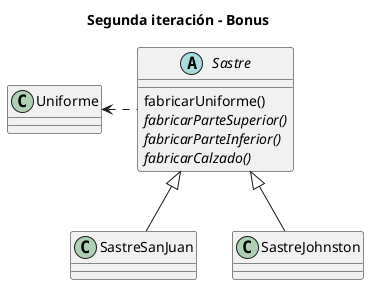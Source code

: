 @startuml
title Segunda iteración - Bonus

abstract class Sastre {
    fabricarUniforme()
    {abstract} fabricarParteSuperior()
    {abstract} fabricarParteInferior()
    {abstract} fabricarCalzado()
}

class Uniforme {
}

Sastre -.left-> Uniforme
SastreSanJuan -up-|> Sastre
SastreJohnston -up-|> Sastre
@enduml